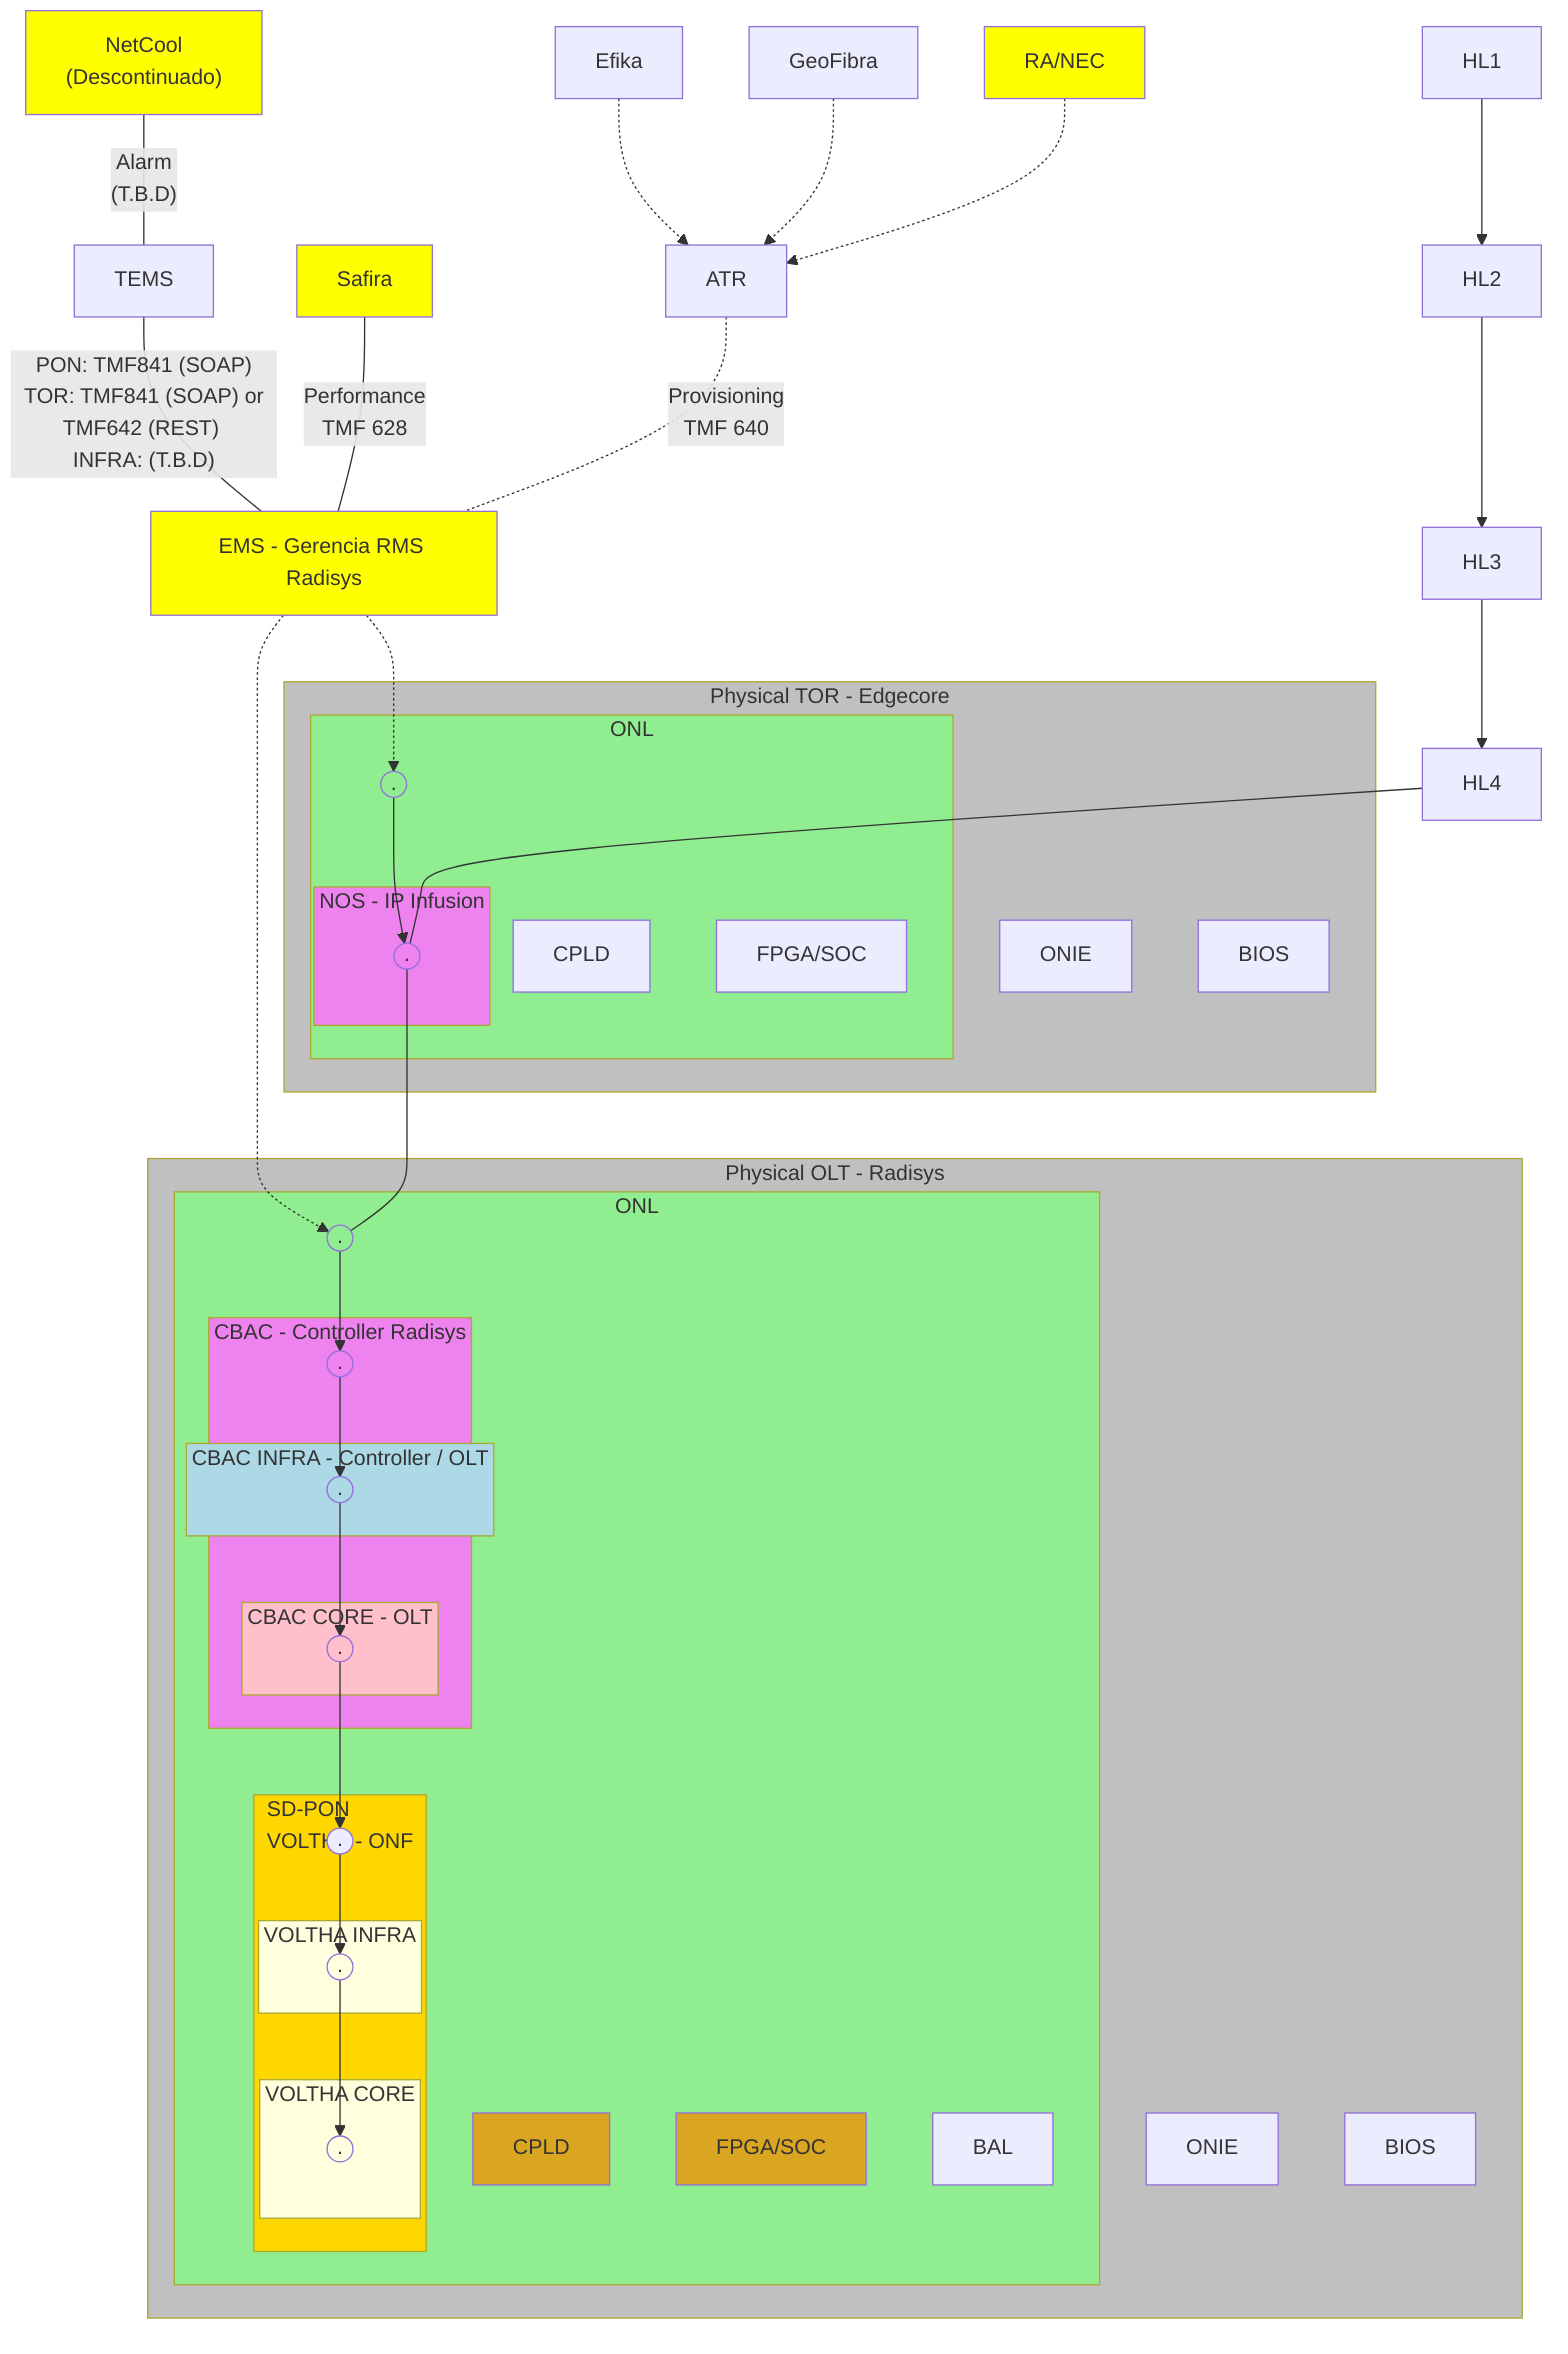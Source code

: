 graph TD

oss[RA/NEC]

efika[Efika]

geofibra[GeoFibra]

tems[TEMS]

netcool["NetCool <br> (Descontinuado)"]

safira[Safira]

atr[ATR] 

ems[EMS - Gerencia RMS Radisys]

HL1 --> HL2 --> HL3 --> hl4[HL4]

subgraph tor[Physical TOR - Edgecore]
tor_onie[ONIE]
tor_bios[BIOS]

 subgraph tor_onl[ONL]
      tor_onl.main((.))
      tor_cpld[CPLD]
      tor_fpga[FPGA/SOC]
	 
	  
	   	 subgraph nos[NOS - IP Infusion]
      nos.main((.))
	 		end
	 end 
end

subgraph polt[Physical OLT - Radisys]

olt_onie[ONIE]
olt_bios[BIOS]

    subgraph onl[ONL]
      onl.main((.))
      cpld[CPLD]
      fpga[FPGA/SOC]
      bal[BAL]


      subgraph cbac[CBAC - Controller Radisys]
        cbac.main((.))

          subgraph cbac_infra[CBAC INFRA - Controller / OLT]
                cbac_infra.main((.)) 
    	    end

          subgraph cbac_core[CBAC CORE - OLT]
                  cbac_core.main((.))      
          end

        end

          subgraph voltha[SD-PON <BR> VOLTHA - ONF]
            voltha.main((.))

            subgraph voltha_infra[VOLTHA INFRA]
                voltha_infra.main((.))

            end
    
            subgraph voltha_core[VOLTHA CORE]
                voltha_core.main((.))

            end

          end


    %%voltha.main --> voltha_infra.main --> voltha_core.main

    end

%%olt_bios --> olt_onie --> onl.main --> cbac.main --> cbac_infra.main --> cbac_core.main --> voltha.main --> 

onl.main --> cbac.main --> cbac_infra.main --> cbac_core.main --> voltha.main --> voltha_infra.main --> voltha_core.main

tor_onl.main -->  nos.main

end

 efika -.-> atr
 geofibra -.-> atr
 netcool ---|"Alarm<br>(T.B.D)"| tems 
 tems ---|"PON: TMF841 (SOAP)<BR> TOR: TMF841 (SOAP) or TMF642 (REST) <BR>INFRA: (T.B.D)"| ems
 
 safira ---|"Performance <br> TMF 628"| ems

 oss -.-> atr 
 atr -.-|"Provisioning <br> TMF 640"| ems 
 ems -.-> onl.main
 hl4 --- nos.main
 nos.main --- onl.main
 ems -.-> tor_onl.main
 
 style ems fill:yellow
 style netcool fill:yellow
 style oss fill:yellow
 style safira fill:yellow
 
 style polt fill:silver
    style onl fill:lightgreen
	  style onl.main fill:lightgreen
    style cbac fill:violet
	  style cbac.main fill:violet
    style cbac_infra fill:lightblue
	  style cbac_infra.main fill:lightblue
    style cbac_core.main fill:pink
	  style cbac_core fill:pink
    style voltha fill:gold
	  style voltha_infra.main fill:lightyellow
	  style voltha_core.main fill:lightyellow
    style cpld fill:goldenrod
    style fpga fill:goldenrod
	
	  style tor fill:silver
    style tor_onl fill:lightgreen
	  style tor_onl.main fill:lightgreen
	  style nos fill:violet
	  style nos.main fill:violet